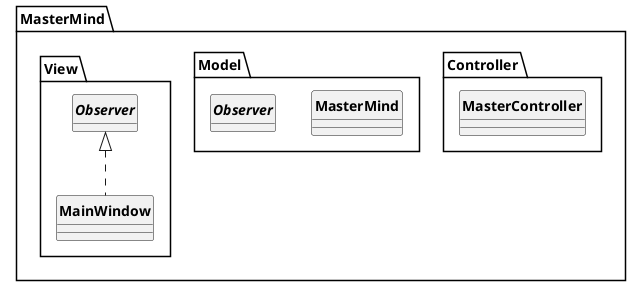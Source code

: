 @startuml
'https://plantuml.com/class-diagram
skinparam style strictuml
skinparam classAttributeIconSize 0
skinparam classFontStyle Bold
hide enum methods
hide interface attributes

package MasterMind{

    package Controller{
        class MasterController{

        }
    }
    package Model {
        class MasterMind{

        }
        interface Observer{
        }
    }
    package View {
        class MainWindow Implements Observer{

        }
    }
}


@enduml